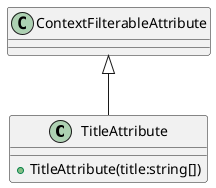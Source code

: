 @startuml
class TitleAttribute {
    + TitleAttribute(title:string[])
}
ContextFilterableAttribute <|-- TitleAttribute
@enduml
